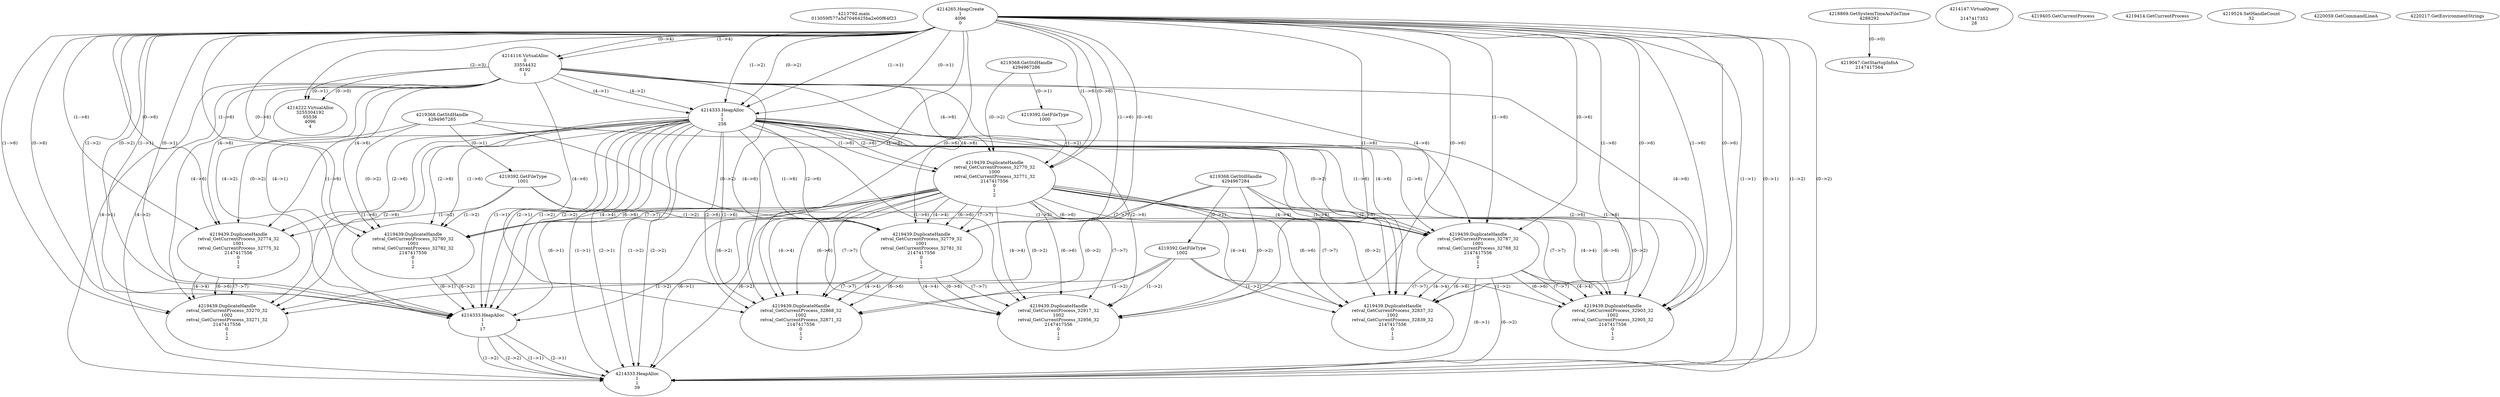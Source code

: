 // Global SCDG with merge call
digraph {
	0 [label="4213792.main
013059f577a5d7046425ba2e00f64f23"]
	1 [label="4214265.HeapCreate
1
4096
0"]
	2 [label="4218869.GetSystemTimeAsFileTime
4288292"]
	3 [label="4214116.VirtualAlloc
0
33554432
8192
1"]
	1 -> 3 [label="(1-->4)"]
	1 -> 3 [label="(0-->4)"]
	4 [label="4214147.VirtualQuery

2147417352
28"]
	5 [label="4214222.VirtualAlloc
3255304192
65536
4096
4"]
	3 -> 5 [label="(0-->1)"]
	1 -> 5 [label="(2-->3)"]
	3 -> 5 [label="(0-->0)"]
	6 [label="4219047.GetStartupInfoA
2147417564"]
	2 -> 6 [label="(0-->0)"]
	7 [label="4219368.GetStdHandle
4294967286"]
	8 [label="4219392.GetFileType
1000"]
	7 -> 8 [label="(0-->1)"]
	9 [label="4219405.GetCurrentProcess
"]
	10 [label="4219414.GetCurrentProcess
"]
	11 [label="4214333.HeapAlloc
1
1
256"]
	1 -> 11 [label="(1-->1)"]
	1 -> 11 [label="(0-->1)"]
	3 -> 11 [label="(4-->1)"]
	1 -> 11 [label="(1-->2)"]
	1 -> 11 [label="(0-->2)"]
	3 -> 11 [label="(4-->2)"]
	12 [label="4219368.GetStdHandle
4294967285"]
	13 [label="4219392.GetFileType
1001"]
	12 -> 13 [label="(0-->1)"]
	14 [label="4219439.DuplicateHandle
retval_GetCurrentProcess_32774_32
1001
retval_GetCurrentProcess_32775_32
2147417556
0
1
2"]
	12 -> 14 [label="(0-->2)"]
	13 -> 14 [label="(1-->2)"]
	1 -> 14 [label="(1-->6)"]
	1 -> 14 [label="(0-->6)"]
	3 -> 14 [label="(4-->6)"]
	11 -> 14 [label="(1-->6)"]
	11 -> 14 [label="(2-->6)"]
	15 [label="4219368.GetStdHandle
4294967284"]
	16 [label="4219392.GetFileType
1002"]
	15 -> 16 [label="(0-->1)"]
	17 [label="4219524.SetHandleCount
32"]
	18 [label="4220059.GetCommandLineA
"]
	19 [label="4219439.DuplicateHandle
retval_GetCurrentProcess_32770_32
1000
retval_GetCurrentProcess_32771_32
2147417556
0
1
2"]
	7 -> 19 [label="(0-->2)"]
	8 -> 19 [label="(1-->2)"]
	1 -> 19 [label="(1-->6)"]
	1 -> 19 [label="(0-->6)"]
	3 -> 19 [label="(4-->6)"]
	11 -> 19 [label="(1-->6)"]
	11 -> 19 [label="(2-->6)"]
	20 [label="4219439.DuplicateHandle
retval_GetCurrentProcess_32780_32
1001
retval_GetCurrentProcess_32782_32
2147417556
0
1
2"]
	12 -> 20 [label="(0-->2)"]
	13 -> 20 [label="(1-->2)"]
	19 -> 20 [label="(4-->4)"]
	1 -> 20 [label="(1-->6)"]
	1 -> 20 [label="(0-->6)"]
	3 -> 20 [label="(4-->6)"]
	11 -> 20 [label="(1-->6)"]
	11 -> 20 [label="(2-->6)"]
	19 -> 20 [label="(6-->6)"]
	19 -> 20 [label="(7-->7)"]
	21 [label="4214333.HeapAlloc
1
1
17"]
	1 -> 21 [label="(1-->1)"]
	1 -> 21 [label="(0-->1)"]
	3 -> 21 [label="(4-->1)"]
	11 -> 21 [label="(1-->1)"]
	11 -> 21 [label="(2-->1)"]
	19 -> 21 [label="(6-->1)"]
	20 -> 21 [label="(6-->1)"]
	1 -> 21 [label="(1-->2)"]
	1 -> 21 [label="(0-->2)"]
	3 -> 21 [label="(4-->2)"]
	11 -> 21 [label="(1-->2)"]
	11 -> 21 [label="(2-->2)"]
	19 -> 21 [label="(6-->2)"]
	20 -> 21 [label="(6-->2)"]
	22 [label="4220217.GetEnvironmentStrings
"]
	23 [label="4219439.DuplicateHandle
retval_GetCurrentProcess_32787_32
1001
retval_GetCurrentProcess_32788_32
2147417556
0
1
2"]
	12 -> 23 [label="(0-->2)"]
	13 -> 23 [label="(1-->2)"]
	19 -> 23 [label="(4-->4)"]
	1 -> 23 [label="(1-->6)"]
	1 -> 23 [label="(0-->6)"]
	3 -> 23 [label="(4-->6)"]
	11 -> 23 [label="(1-->6)"]
	11 -> 23 [label="(2-->6)"]
	19 -> 23 [label="(6-->6)"]
	19 -> 23 [label="(7-->7)"]
	24 [label="4214333.HeapAlloc
1
1
39"]
	1 -> 24 [label="(1-->1)"]
	1 -> 24 [label="(0-->1)"]
	3 -> 24 [label="(4-->1)"]
	11 -> 24 [label="(1-->1)"]
	11 -> 24 [label="(2-->1)"]
	19 -> 24 [label="(6-->1)"]
	21 -> 24 [label="(1-->1)"]
	21 -> 24 [label="(2-->1)"]
	23 -> 24 [label="(6-->1)"]
	1 -> 24 [label="(1-->2)"]
	1 -> 24 [label="(0-->2)"]
	3 -> 24 [label="(4-->2)"]
	11 -> 24 [label="(1-->2)"]
	11 -> 24 [label="(2-->2)"]
	19 -> 24 [label="(6-->2)"]
	21 -> 24 [label="(1-->2)"]
	21 -> 24 [label="(2-->2)"]
	23 -> 24 [label="(6-->2)"]
	25 [label="4219439.DuplicateHandle
retval_GetCurrentProcess_33270_32
1002
retval_GetCurrentProcess_33271_32
2147417556
0
1
2"]
	15 -> 25 [label="(0-->2)"]
	16 -> 25 [label="(1-->2)"]
	14 -> 25 [label="(4-->4)"]
	1 -> 25 [label="(1-->6)"]
	1 -> 25 [label="(0-->6)"]
	3 -> 25 [label="(4-->6)"]
	11 -> 25 [label="(1-->6)"]
	11 -> 25 [label="(2-->6)"]
	14 -> 25 [label="(6-->6)"]
	14 -> 25 [label="(7-->7)"]
	26 [label="4219439.DuplicateHandle
retval_GetCurrentProcess_32779_32
1001
retval_GetCurrentProcess_32781_32
2147417556
0
1
2"]
	12 -> 26 [label="(0-->2)"]
	13 -> 26 [label="(1-->2)"]
	19 -> 26 [label="(4-->4)"]
	1 -> 26 [label="(1-->6)"]
	1 -> 26 [label="(0-->6)"]
	3 -> 26 [label="(4-->6)"]
	11 -> 26 [label="(1-->6)"]
	11 -> 26 [label="(2-->6)"]
	19 -> 26 [label="(6-->6)"]
	19 -> 26 [label="(7-->7)"]
	27 [label="4219439.DuplicateHandle
retval_GetCurrentProcess_32868_32
1002
retval_GetCurrentProcess_32871_32
2147417556
0
1
2"]
	15 -> 27 [label="(0-->2)"]
	16 -> 27 [label="(1-->2)"]
	19 -> 27 [label="(4-->4)"]
	26 -> 27 [label="(4-->4)"]
	1 -> 27 [label="(1-->6)"]
	1 -> 27 [label="(0-->6)"]
	3 -> 27 [label="(4-->6)"]
	11 -> 27 [label="(1-->6)"]
	11 -> 27 [label="(2-->6)"]
	19 -> 27 [label="(6-->6)"]
	26 -> 27 [label="(6-->6)"]
	19 -> 27 [label="(7-->7)"]
	26 -> 27 [label="(7-->7)"]
	28 [label="4219439.DuplicateHandle
retval_GetCurrentProcess_32837_32
1002
retval_GetCurrentProcess_32839_32
2147417556
0
1
2"]
	15 -> 28 [label="(0-->2)"]
	16 -> 28 [label="(1-->2)"]
	19 -> 28 [label="(4-->4)"]
	23 -> 28 [label="(4-->4)"]
	1 -> 28 [label="(1-->6)"]
	1 -> 28 [label="(0-->6)"]
	3 -> 28 [label="(4-->6)"]
	11 -> 28 [label="(1-->6)"]
	11 -> 28 [label="(2-->6)"]
	19 -> 28 [label="(6-->6)"]
	23 -> 28 [label="(6-->6)"]
	19 -> 28 [label="(7-->7)"]
	23 -> 28 [label="(7-->7)"]
	29 [label="4219439.DuplicateHandle
retval_GetCurrentProcess_32903_32
1002
retval_GetCurrentProcess_32905_32
2147417556
0
1
2"]
	15 -> 29 [label="(0-->2)"]
	16 -> 29 [label="(1-->2)"]
	19 -> 29 [label="(4-->4)"]
	23 -> 29 [label="(4-->4)"]
	1 -> 29 [label="(1-->6)"]
	1 -> 29 [label="(0-->6)"]
	3 -> 29 [label="(4-->6)"]
	11 -> 29 [label="(1-->6)"]
	11 -> 29 [label="(2-->6)"]
	19 -> 29 [label="(6-->6)"]
	23 -> 29 [label="(6-->6)"]
	19 -> 29 [label="(7-->7)"]
	23 -> 29 [label="(7-->7)"]
	30 [label="4219439.DuplicateHandle
retval_GetCurrentProcess_32917_32
1002
retval_GetCurrentProcess_32956_32
2147417556
0
1
2"]
	15 -> 30 [label="(0-->2)"]
	16 -> 30 [label="(1-->2)"]
	19 -> 30 [label="(4-->4)"]
	26 -> 30 [label="(4-->4)"]
	1 -> 30 [label="(1-->6)"]
	1 -> 30 [label="(0-->6)"]
	3 -> 30 [label="(4-->6)"]
	11 -> 30 [label="(1-->6)"]
	11 -> 30 [label="(2-->6)"]
	19 -> 30 [label="(6-->6)"]
	26 -> 30 [label="(6-->6)"]
	19 -> 30 [label="(7-->7)"]
	26 -> 30 [label="(7-->7)"]
}

